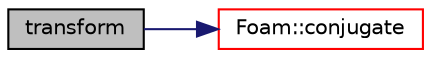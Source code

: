 digraph "transform"
{
  bgcolor="transparent";
  edge [fontname="Helvetica",fontsize="10",labelfontname="Helvetica",labelfontsize="10"];
  node [fontname="Helvetica",fontsize="10",shape=record];
  rankdir="LR";
  Node365 [label="transform",height=0.2,width=0.4,color="black", fillcolor="grey75", style="filled", fontcolor="black"];
  Node365 -> Node366 [color="midnightblue",fontsize="10",style="solid",fontname="Helvetica"];
  Node366 [label="Foam::conjugate",height=0.2,width=0.4,color="red",URL="$a21851.html#ad09d60e9d059b4444d1c703dd7f19ea5",tooltip="Return the conjugate of the given quaternion. "];
}
